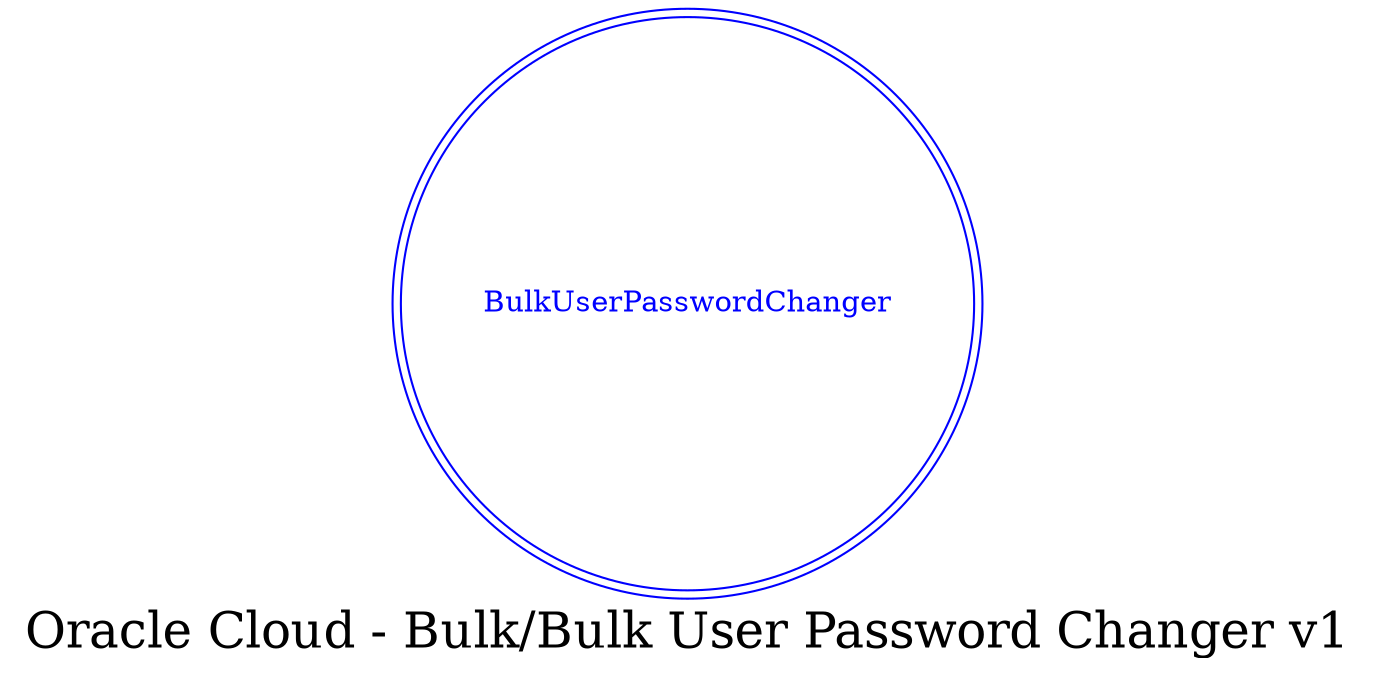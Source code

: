 digraph LexiconGraph {
graph[label="Oracle Cloud - Bulk/Bulk User Password Changer v1", fontsize=24]
splines=true
"BulkUserPasswordChanger" [color=blue, fontcolor=blue, shape=doublecircle]
}
